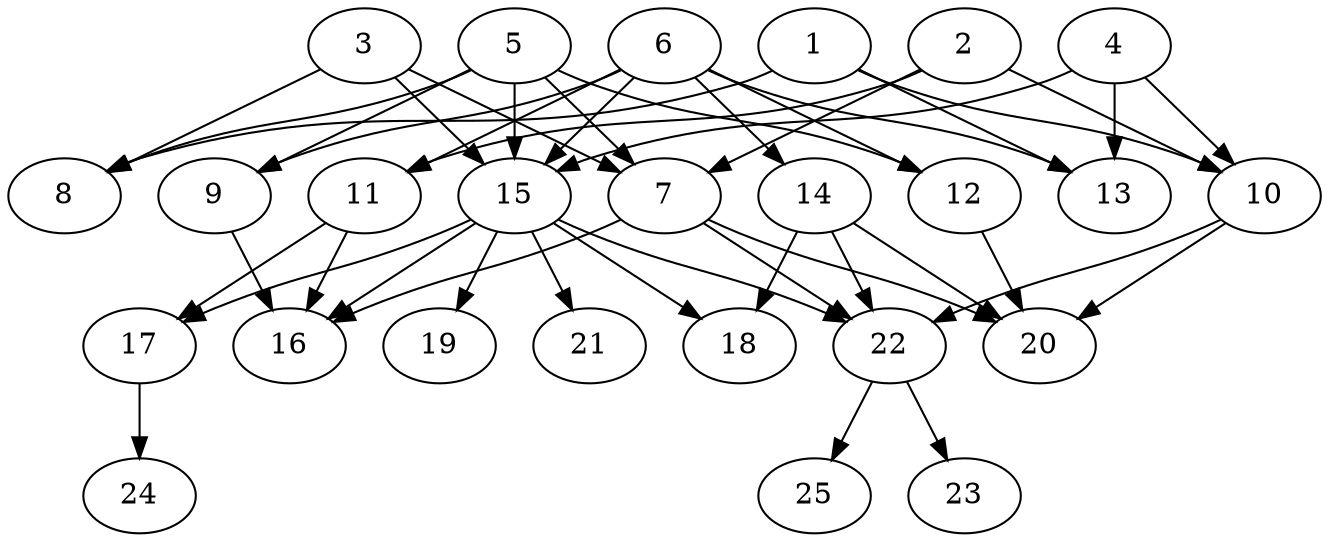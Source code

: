 // DAG automatically generated by daggen at Thu Oct  3 14:00:40 2019
// ./daggen --dot -n 25 --ccr 0.3 --fat 0.7 --regular 0.7 --density 0.6 --mindata 5242880 --maxdata 52428800 
digraph G {
  1 [size="23473493", alpha="0.08", expect_size="7042048"] 
  1 -> 8 [size ="7042048"]
  1 -> 10 [size ="7042048"]
  1 -> 13 [size ="7042048"]
  2 [size="40226133", alpha="0.09", expect_size="12067840"] 
  2 -> 7 [size ="12067840"]
  2 -> 10 [size ="12067840"]
  2 -> 11 [size ="12067840"]
  3 [size="145254400", alpha="0.14", expect_size="43576320"] 
  3 -> 7 [size ="43576320"]
  3 -> 8 [size ="43576320"]
  3 -> 15 [size ="43576320"]
  4 [size="130969600", alpha="0.19", expect_size="39290880"] 
  4 -> 10 [size ="39290880"]
  4 -> 13 [size ="39290880"]
  4 -> 15 [size ="39290880"]
  5 [size="149753173", alpha="0.19", expect_size="44925952"] 
  5 -> 7 [size ="44925952"]
  5 -> 8 [size ="44925952"]
  5 -> 9 [size ="44925952"]
  5 -> 12 [size ="44925952"]
  5 -> 15 [size ="44925952"]
  6 [size="132980053", alpha="0.03", expect_size="39894016"] 
  6 -> 9 [size ="39894016"]
  6 -> 11 [size ="39894016"]
  6 -> 12 [size ="39894016"]
  6 -> 13 [size ="39894016"]
  6 -> 14 [size ="39894016"]
  6 -> 15 [size ="39894016"]
  7 [size="87302827", alpha="0.07", expect_size="26190848"] 
  7 -> 16 [size ="26190848"]
  7 -> 20 [size ="26190848"]
  7 -> 22 [size ="26190848"]
  8 [size="41130667", alpha="0.06", expect_size="12339200"] 
  9 [size="163570347", alpha="0.06", expect_size="49071104"] 
  9 -> 16 [size ="49071104"]
  10 [size="167652693", alpha="0.09", expect_size="50295808"] 
  10 -> 20 [size ="50295808"]
  10 -> 22 [size ="50295808"]
  11 [size="91572907", alpha="0.17", expect_size="27471872"] 
  11 -> 16 [size ="27471872"]
  11 -> 17 [size ="27471872"]
  12 [size="158269440", alpha="0.03", expect_size="47480832"] 
  12 -> 20 [size ="47480832"]
  13 [size="68239360", alpha="0.03", expect_size="20471808"] 
  14 [size="19141973", alpha="0.20", expect_size="5742592"] 
  14 -> 18 [size ="5742592"]
  14 -> 20 [size ="5742592"]
  14 -> 22 [size ="5742592"]
  15 [size="169352533", alpha="0.02", expect_size="50805760"] 
  15 -> 16 [size ="50805760"]
  15 -> 17 [size ="50805760"]
  15 -> 18 [size ="50805760"]
  15 -> 19 [size ="50805760"]
  15 -> 21 [size ="50805760"]
  15 -> 22 [size ="50805760"]
  16 [size="163693227", alpha="0.10", expect_size="49107968"] 
  17 [size="32375467", alpha="0.14", expect_size="9712640"] 
  17 -> 24 [size ="9712640"]
  18 [size="86155947", alpha="0.18", expect_size="25846784"] 
  19 [size="135628800", alpha="0.15", expect_size="40688640"] 
  20 [size="24067413", alpha="0.04", expect_size="7220224"] 
  21 [size="95941973", alpha="0.13", expect_size="28782592"] 
  22 [size="71226027", alpha="0.06", expect_size="21367808"] 
  22 -> 23 [size ="21367808"]
  22 -> 25 [size ="21367808"]
  23 [size="92156587", alpha="0.15", expect_size="27646976"] 
  24 [size="114937173", alpha="0.18", expect_size="34481152"] 
  25 [size="111554560", alpha="0.18", expect_size="33466368"] 
}
